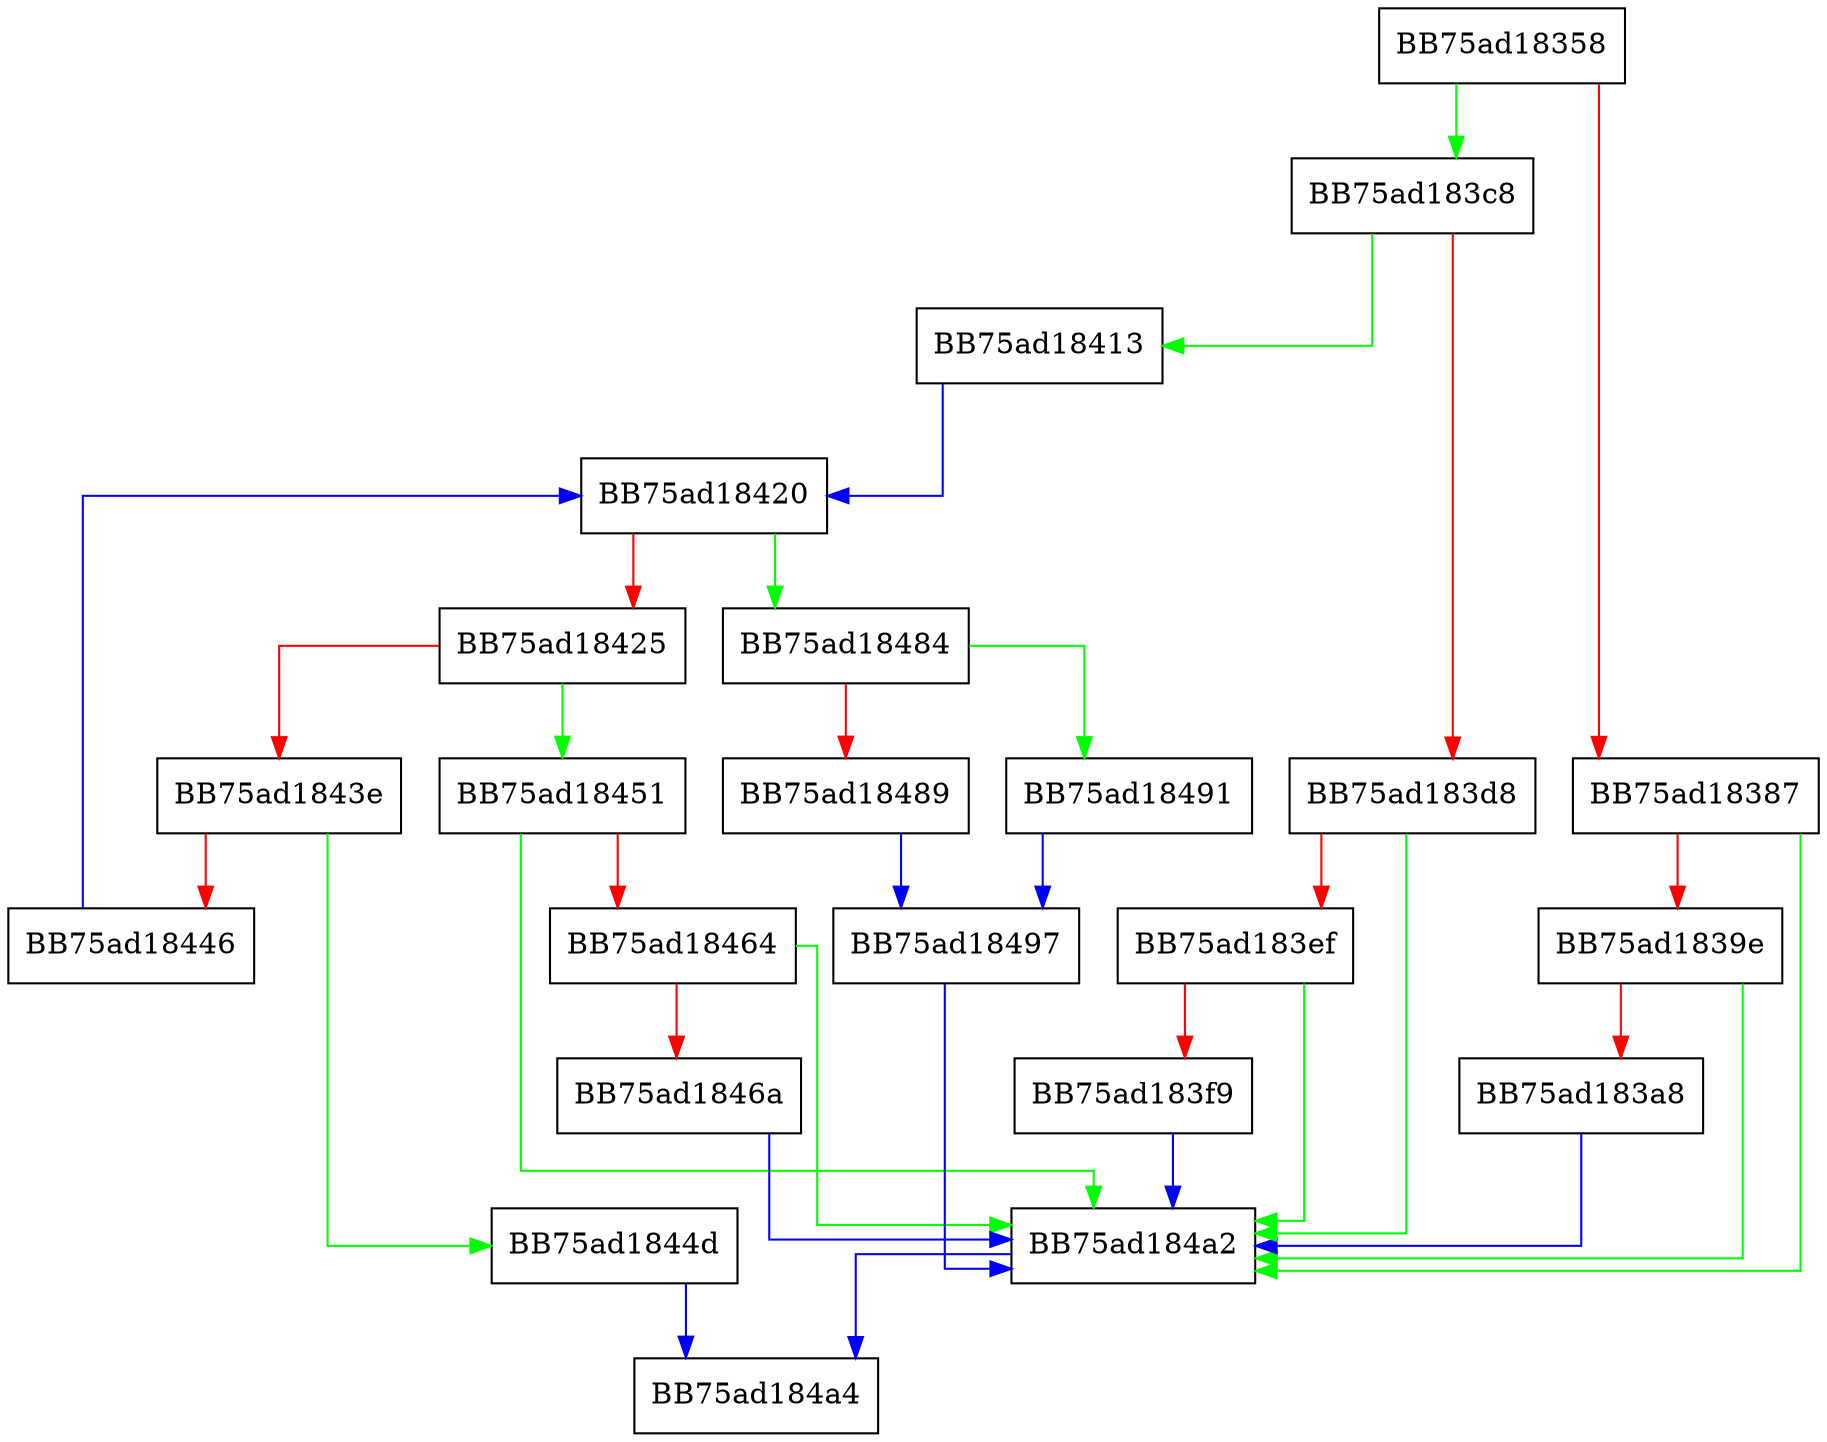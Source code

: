 digraph GetCodecRoutineOffset {
  node [shape="box"];
  graph [splines=ortho];
  BB75ad18358 -> BB75ad183c8 [color="green"];
  BB75ad18358 -> BB75ad18387 [color="red"];
  BB75ad18387 -> BB75ad184a2 [color="green"];
  BB75ad18387 -> BB75ad1839e [color="red"];
  BB75ad1839e -> BB75ad184a2 [color="green"];
  BB75ad1839e -> BB75ad183a8 [color="red"];
  BB75ad183a8 -> BB75ad184a2 [color="blue"];
  BB75ad183c8 -> BB75ad18413 [color="green"];
  BB75ad183c8 -> BB75ad183d8 [color="red"];
  BB75ad183d8 -> BB75ad184a2 [color="green"];
  BB75ad183d8 -> BB75ad183ef [color="red"];
  BB75ad183ef -> BB75ad184a2 [color="green"];
  BB75ad183ef -> BB75ad183f9 [color="red"];
  BB75ad183f9 -> BB75ad184a2 [color="blue"];
  BB75ad18413 -> BB75ad18420 [color="blue"];
  BB75ad18420 -> BB75ad18484 [color="green"];
  BB75ad18420 -> BB75ad18425 [color="red"];
  BB75ad18425 -> BB75ad18451 [color="green"];
  BB75ad18425 -> BB75ad1843e [color="red"];
  BB75ad1843e -> BB75ad1844d [color="green"];
  BB75ad1843e -> BB75ad18446 [color="red"];
  BB75ad18446 -> BB75ad18420 [color="blue"];
  BB75ad1844d -> BB75ad184a4 [color="blue"];
  BB75ad18451 -> BB75ad184a2 [color="green"];
  BB75ad18451 -> BB75ad18464 [color="red"];
  BB75ad18464 -> BB75ad184a2 [color="green"];
  BB75ad18464 -> BB75ad1846a [color="red"];
  BB75ad1846a -> BB75ad184a2 [color="blue"];
  BB75ad18484 -> BB75ad18491 [color="green"];
  BB75ad18484 -> BB75ad18489 [color="red"];
  BB75ad18489 -> BB75ad18497 [color="blue"];
  BB75ad18491 -> BB75ad18497 [color="blue"];
  BB75ad18497 -> BB75ad184a2 [color="blue"];
  BB75ad184a2 -> BB75ad184a4 [color="blue"];
}